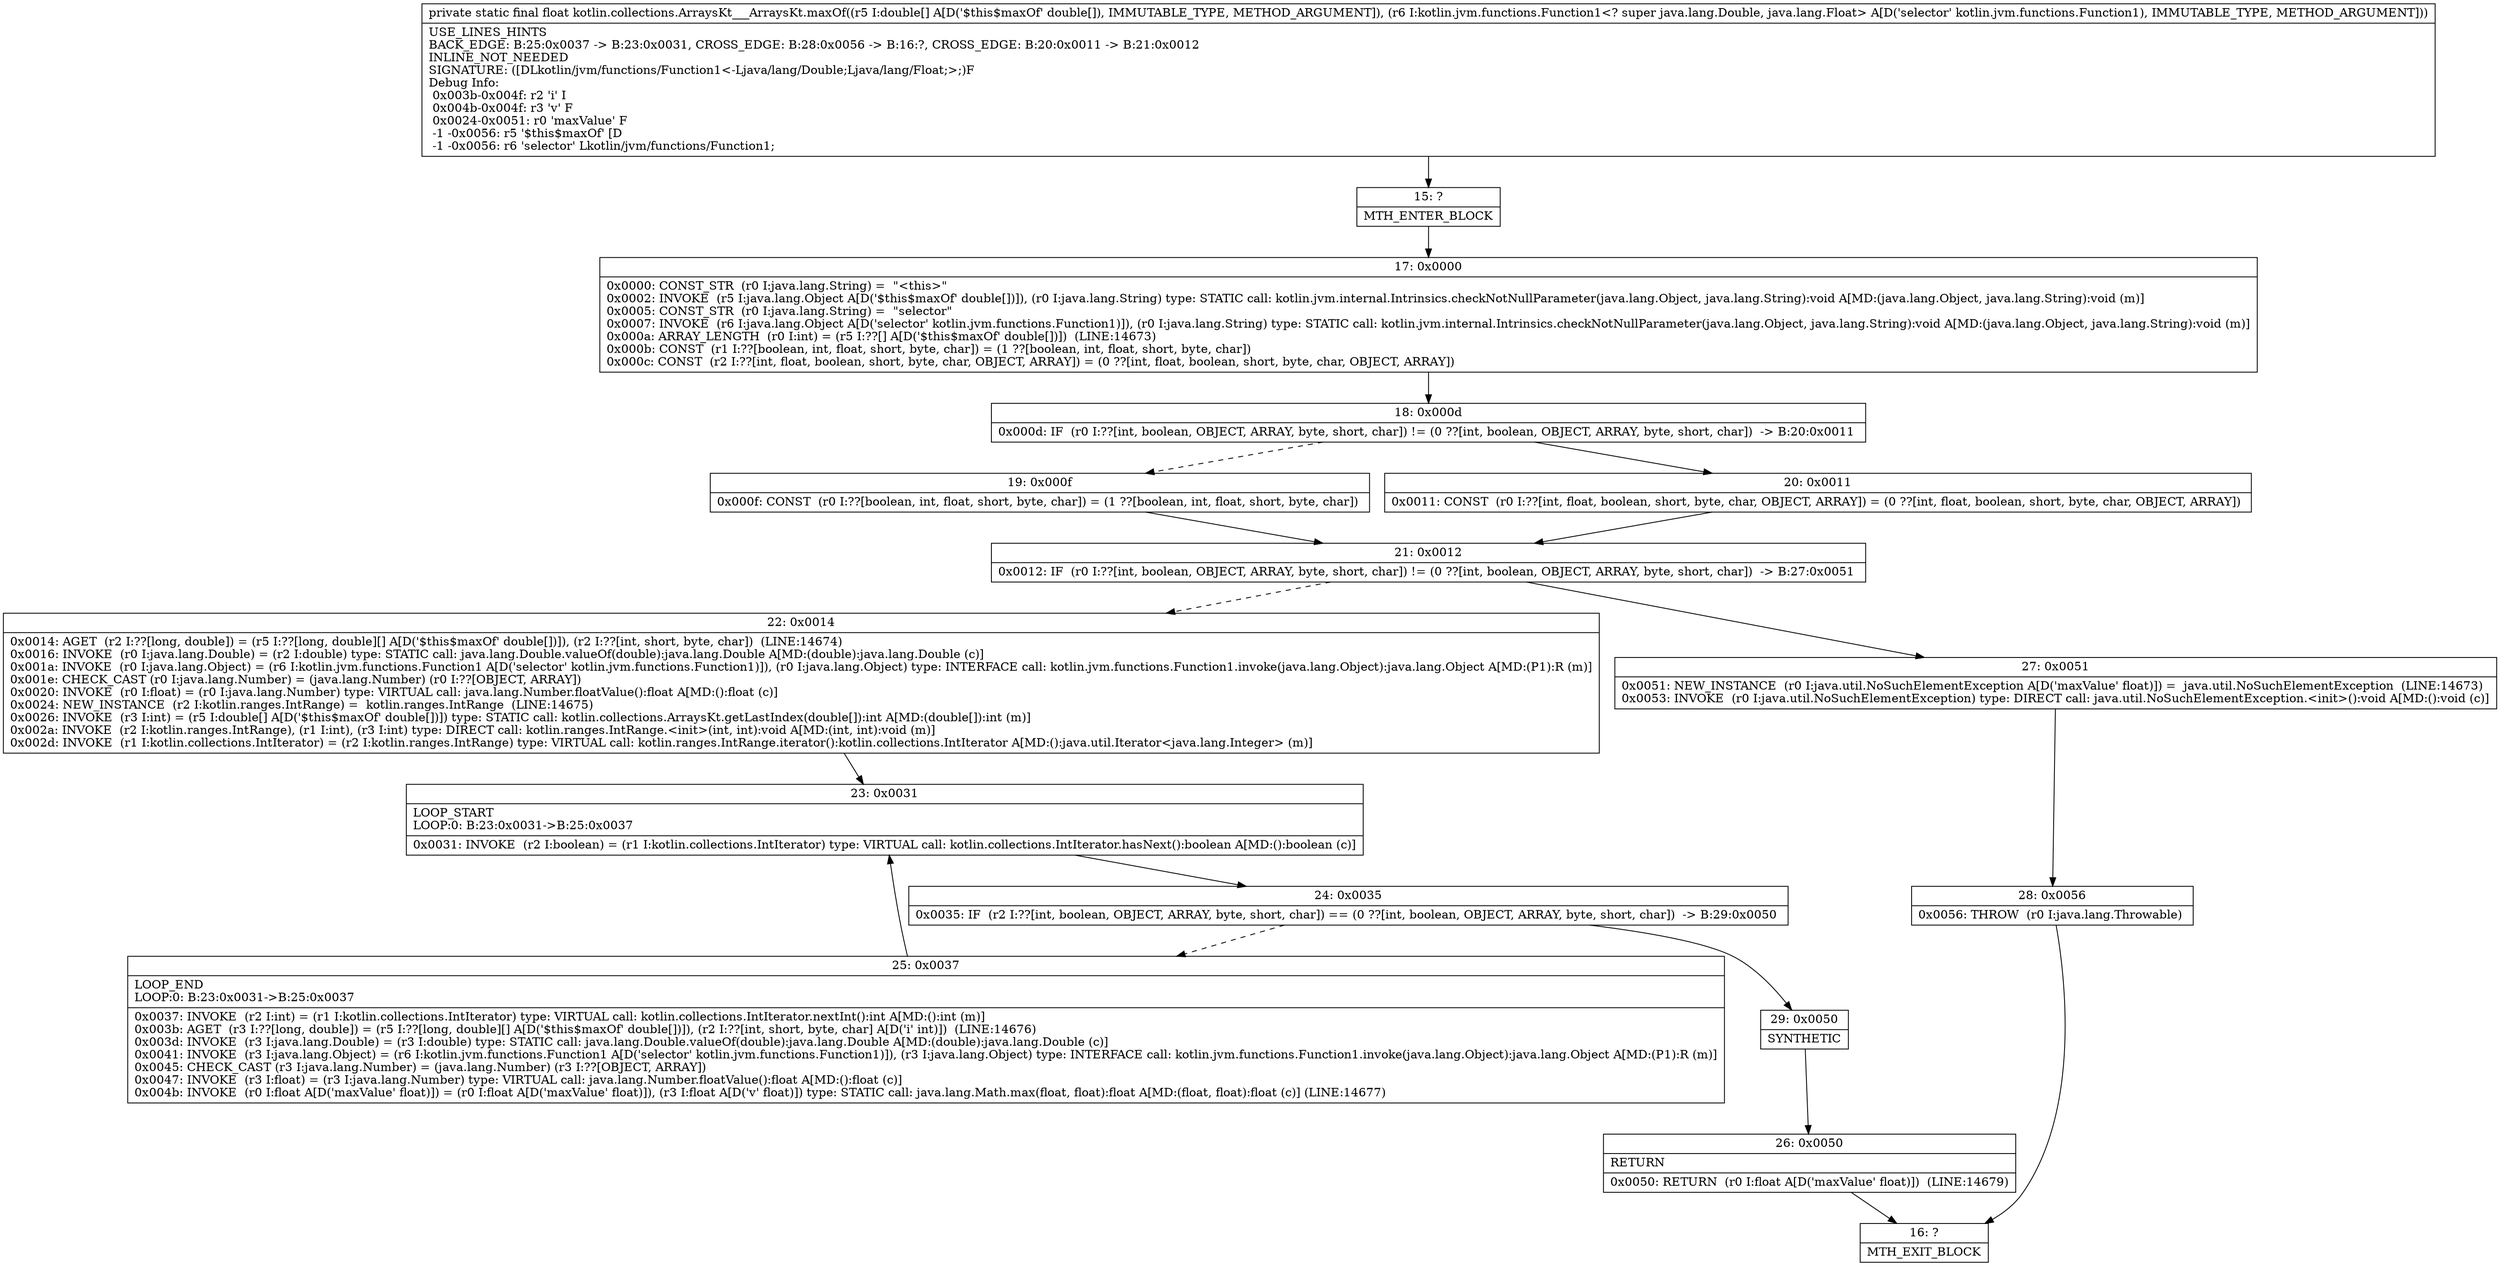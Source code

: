 digraph "CFG forkotlin.collections.ArraysKt___ArraysKt.maxOf([DLkotlin\/jvm\/functions\/Function1;)F" {
Node_15 [shape=record,label="{15\:\ ?|MTH_ENTER_BLOCK\l}"];
Node_17 [shape=record,label="{17\:\ 0x0000|0x0000: CONST_STR  (r0 I:java.lang.String) =  \"\<this\>\" \l0x0002: INVOKE  (r5 I:java.lang.Object A[D('$this$maxOf' double[])]), (r0 I:java.lang.String) type: STATIC call: kotlin.jvm.internal.Intrinsics.checkNotNullParameter(java.lang.Object, java.lang.String):void A[MD:(java.lang.Object, java.lang.String):void (m)]\l0x0005: CONST_STR  (r0 I:java.lang.String) =  \"selector\" \l0x0007: INVOKE  (r6 I:java.lang.Object A[D('selector' kotlin.jvm.functions.Function1)]), (r0 I:java.lang.String) type: STATIC call: kotlin.jvm.internal.Intrinsics.checkNotNullParameter(java.lang.Object, java.lang.String):void A[MD:(java.lang.Object, java.lang.String):void (m)]\l0x000a: ARRAY_LENGTH  (r0 I:int) = (r5 I:??[] A[D('$this$maxOf' double[])])  (LINE:14673)\l0x000b: CONST  (r1 I:??[boolean, int, float, short, byte, char]) = (1 ??[boolean, int, float, short, byte, char]) \l0x000c: CONST  (r2 I:??[int, float, boolean, short, byte, char, OBJECT, ARRAY]) = (0 ??[int, float, boolean, short, byte, char, OBJECT, ARRAY]) \l}"];
Node_18 [shape=record,label="{18\:\ 0x000d|0x000d: IF  (r0 I:??[int, boolean, OBJECT, ARRAY, byte, short, char]) != (0 ??[int, boolean, OBJECT, ARRAY, byte, short, char])  \-\> B:20:0x0011 \l}"];
Node_19 [shape=record,label="{19\:\ 0x000f|0x000f: CONST  (r0 I:??[boolean, int, float, short, byte, char]) = (1 ??[boolean, int, float, short, byte, char]) \l}"];
Node_21 [shape=record,label="{21\:\ 0x0012|0x0012: IF  (r0 I:??[int, boolean, OBJECT, ARRAY, byte, short, char]) != (0 ??[int, boolean, OBJECT, ARRAY, byte, short, char])  \-\> B:27:0x0051 \l}"];
Node_22 [shape=record,label="{22\:\ 0x0014|0x0014: AGET  (r2 I:??[long, double]) = (r5 I:??[long, double][] A[D('$this$maxOf' double[])]), (r2 I:??[int, short, byte, char])  (LINE:14674)\l0x0016: INVOKE  (r0 I:java.lang.Double) = (r2 I:double) type: STATIC call: java.lang.Double.valueOf(double):java.lang.Double A[MD:(double):java.lang.Double (c)]\l0x001a: INVOKE  (r0 I:java.lang.Object) = (r6 I:kotlin.jvm.functions.Function1 A[D('selector' kotlin.jvm.functions.Function1)]), (r0 I:java.lang.Object) type: INTERFACE call: kotlin.jvm.functions.Function1.invoke(java.lang.Object):java.lang.Object A[MD:(P1):R (m)]\l0x001e: CHECK_CAST (r0 I:java.lang.Number) = (java.lang.Number) (r0 I:??[OBJECT, ARRAY]) \l0x0020: INVOKE  (r0 I:float) = (r0 I:java.lang.Number) type: VIRTUAL call: java.lang.Number.floatValue():float A[MD:():float (c)]\l0x0024: NEW_INSTANCE  (r2 I:kotlin.ranges.IntRange) =  kotlin.ranges.IntRange  (LINE:14675)\l0x0026: INVOKE  (r3 I:int) = (r5 I:double[] A[D('$this$maxOf' double[])]) type: STATIC call: kotlin.collections.ArraysKt.getLastIndex(double[]):int A[MD:(double[]):int (m)]\l0x002a: INVOKE  (r2 I:kotlin.ranges.IntRange), (r1 I:int), (r3 I:int) type: DIRECT call: kotlin.ranges.IntRange.\<init\>(int, int):void A[MD:(int, int):void (m)]\l0x002d: INVOKE  (r1 I:kotlin.collections.IntIterator) = (r2 I:kotlin.ranges.IntRange) type: VIRTUAL call: kotlin.ranges.IntRange.iterator():kotlin.collections.IntIterator A[MD:():java.util.Iterator\<java.lang.Integer\> (m)]\l}"];
Node_23 [shape=record,label="{23\:\ 0x0031|LOOP_START\lLOOP:0: B:23:0x0031\-\>B:25:0x0037\l|0x0031: INVOKE  (r2 I:boolean) = (r1 I:kotlin.collections.IntIterator) type: VIRTUAL call: kotlin.collections.IntIterator.hasNext():boolean A[MD:():boolean (c)]\l}"];
Node_24 [shape=record,label="{24\:\ 0x0035|0x0035: IF  (r2 I:??[int, boolean, OBJECT, ARRAY, byte, short, char]) == (0 ??[int, boolean, OBJECT, ARRAY, byte, short, char])  \-\> B:29:0x0050 \l}"];
Node_25 [shape=record,label="{25\:\ 0x0037|LOOP_END\lLOOP:0: B:23:0x0031\-\>B:25:0x0037\l|0x0037: INVOKE  (r2 I:int) = (r1 I:kotlin.collections.IntIterator) type: VIRTUAL call: kotlin.collections.IntIterator.nextInt():int A[MD:():int (m)]\l0x003b: AGET  (r3 I:??[long, double]) = (r5 I:??[long, double][] A[D('$this$maxOf' double[])]), (r2 I:??[int, short, byte, char] A[D('i' int)])  (LINE:14676)\l0x003d: INVOKE  (r3 I:java.lang.Double) = (r3 I:double) type: STATIC call: java.lang.Double.valueOf(double):java.lang.Double A[MD:(double):java.lang.Double (c)]\l0x0041: INVOKE  (r3 I:java.lang.Object) = (r6 I:kotlin.jvm.functions.Function1 A[D('selector' kotlin.jvm.functions.Function1)]), (r3 I:java.lang.Object) type: INTERFACE call: kotlin.jvm.functions.Function1.invoke(java.lang.Object):java.lang.Object A[MD:(P1):R (m)]\l0x0045: CHECK_CAST (r3 I:java.lang.Number) = (java.lang.Number) (r3 I:??[OBJECT, ARRAY]) \l0x0047: INVOKE  (r3 I:float) = (r3 I:java.lang.Number) type: VIRTUAL call: java.lang.Number.floatValue():float A[MD:():float (c)]\l0x004b: INVOKE  (r0 I:float A[D('maxValue' float)]) = (r0 I:float A[D('maxValue' float)]), (r3 I:float A[D('v' float)]) type: STATIC call: java.lang.Math.max(float, float):float A[MD:(float, float):float (c)] (LINE:14677)\l}"];
Node_29 [shape=record,label="{29\:\ 0x0050|SYNTHETIC\l}"];
Node_26 [shape=record,label="{26\:\ 0x0050|RETURN\l|0x0050: RETURN  (r0 I:float A[D('maxValue' float)])  (LINE:14679)\l}"];
Node_16 [shape=record,label="{16\:\ ?|MTH_EXIT_BLOCK\l}"];
Node_27 [shape=record,label="{27\:\ 0x0051|0x0051: NEW_INSTANCE  (r0 I:java.util.NoSuchElementException A[D('maxValue' float)]) =  java.util.NoSuchElementException  (LINE:14673)\l0x0053: INVOKE  (r0 I:java.util.NoSuchElementException) type: DIRECT call: java.util.NoSuchElementException.\<init\>():void A[MD:():void (c)]\l}"];
Node_28 [shape=record,label="{28\:\ 0x0056|0x0056: THROW  (r0 I:java.lang.Throwable) \l}"];
Node_20 [shape=record,label="{20\:\ 0x0011|0x0011: CONST  (r0 I:??[int, float, boolean, short, byte, char, OBJECT, ARRAY]) = (0 ??[int, float, boolean, short, byte, char, OBJECT, ARRAY]) \l}"];
MethodNode[shape=record,label="{private static final float kotlin.collections.ArraysKt___ArraysKt.maxOf((r5 I:double[] A[D('$this$maxOf' double[]), IMMUTABLE_TYPE, METHOD_ARGUMENT]), (r6 I:kotlin.jvm.functions.Function1\<? super java.lang.Double, java.lang.Float\> A[D('selector' kotlin.jvm.functions.Function1), IMMUTABLE_TYPE, METHOD_ARGUMENT]))  | USE_LINES_HINTS\lBACK_EDGE: B:25:0x0037 \-\> B:23:0x0031, CROSS_EDGE: B:28:0x0056 \-\> B:16:?, CROSS_EDGE: B:20:0x0011 \-\> B:21:0x0012\lINLINE_NOT_NEEDED\lSIGNATURE: ([DLkotlin\/jvm\/functions\/Function1\<\-Ljava\/lang\/Double;Ljava\/lang\/Float;\>;)F\lDebug Info:\l  0x003b\-0x004f: r2 'i' I\l  0x004b\-0x004f: r3 'v' F\l  0x0024\-0x0051: r0 'maxValue' F\l  \-1 \-0x0056: r5 '$this$maxOf' [D\l  \-1 \-0x0056: r6 'selector' Lkotlin\/jvm\/functions\/Function1;\l}"];
MethodNode -> Node_15;Node_15 -> Node_17;
Node_17 -> Node_18;
Node_18 -> Node_19[style=dashed];
Node_18 -> Node_20;
Node_19 -> Node_21;
Node_21 -> Node_22[style=dashed];
Node_21 -> Node_27;
Node_22 -> Node_23;
Node_23 -> Node_24;
Node_24 -> Node_25[style=dashed];
Node_24 -> Node_29;
Node_25 -> Node_23;
Node_29 -> Node_26;
Node_26 -> Node_16;
Node_27 -> Node_28;
Node_28 -> Node_16;
Node_20 -> Node_21;
}

